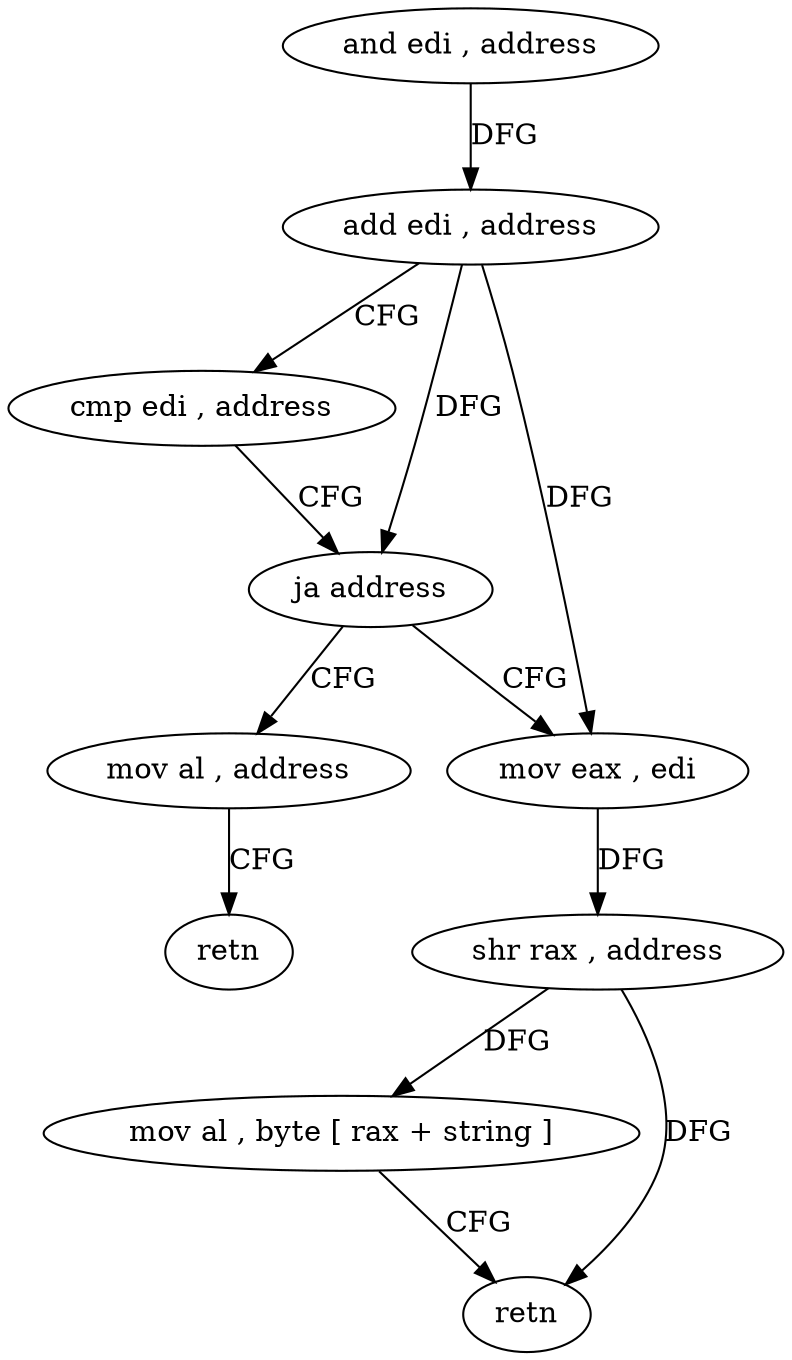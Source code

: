 digraph "func" {
"4236576" [label = "and edi , address" ]
"4236582" [label = "add edi , address" ]
"4236588" [label = "cmp edi , address" ]
"4236594" [label = "ja address" ]
"4236609" [label = "mov al , address" ]
"4236596" [label = "mov eax , edi" ]
"4236611" [label = "retn" ]
"4236598" [label = "shr rax , address" ]
"4236602" [label = "mov al , byte [ rax + string ]" ]
"4236608" [label = "retn" ]
"4236576" -> "4236582" [ label = "DFG" ]
"4236582" -> "4236588" [ label = "CFG" ]
"4236582" -> "4236594" [ label = "DFG" ]
"4236582" -> "4236596" [ label = "DFG" ]
"4236588" -> "4236594" [ label = "CFG" ]
"4236594" -> "4236609" [ label = "CFG" ]
"4236594" -> "4236596" [ label = "CFG" ]
"4236609" -> "4236611" [ label = "CFG" ]
"4236596" -> "4236598" [ label = "DFG" ]
"4236598" -> "4236602" [ label = "DFG" ]
"4236598" -> "4236608" [ label = "DFG" ]
"4236602" -> "4236608" [ label = "CFG" ]
}

